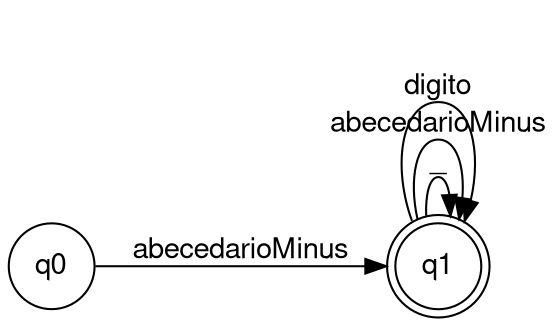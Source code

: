 digraph identificador {
	node [fontname="Helvetica,Arial,sans-serif"]
	edge [fontname="Helvetica,Arial,sans-serif"]
	rankdir=LR;
	node [shape = doublecircle]; q1 ;
	node [shape = circle];
	q0 -> q1 [label="abecedarioMinus"];
	q1 -> q1 [label="_"];
	q1 -> q1 [label="abecedarioMinus"];
	q1 -> q1 [label="digito"];
}